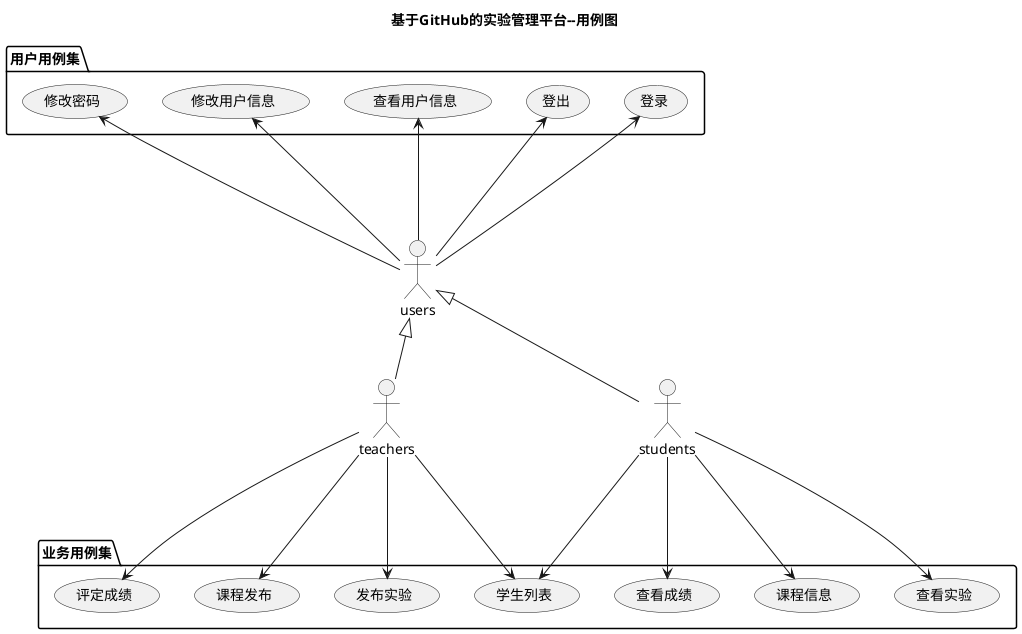 @startuml
title 基于GitHub的实验管理平台--用例图
actor teachers
actor students
actor users
users <|-- teachers
users <|-- students

package 用户用例集 {
users --up-> (登录)
users --up-> (登出)
users --up-> (查看用户信息)
users --up-> (修改用户信息)
users --up-> (修改密码)
}
package 业务用例集 {
teachers ---> (评定成绩)
teachers ---> (课程发布)
teachers ---> (发布实验)
teachers ---> (学生列表)
students ---> (学生列表)
students ---> (查看成绩)
students ---> (课程信息)
students ---> (查看实验)
}

@enduml